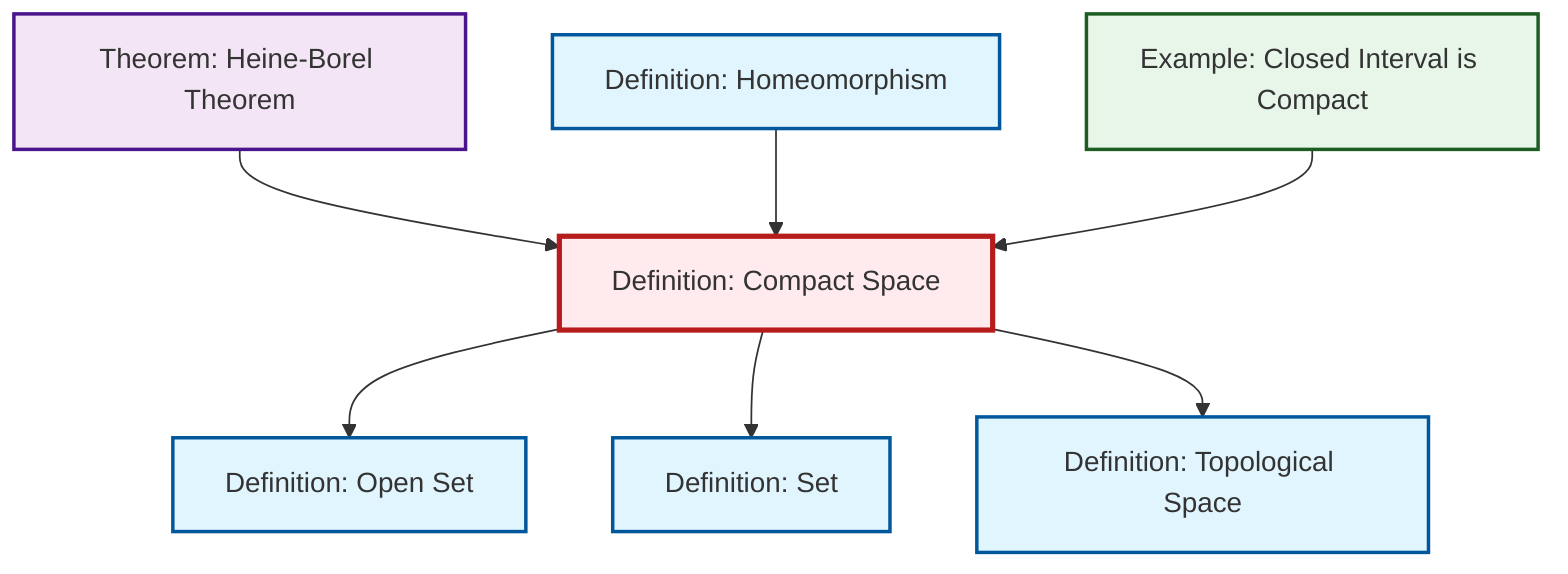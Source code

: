 graph TD
    classDef definition fill:#e1f5fe,stroke:#01579b,stroke-width:2px
    classDef theorem fill:#f3e5f5,stroke:#4a148c,stroke-width:2px
    classDef axiom fill:#fff3e0,stroke:#e65100,stroke-width:2px
    classDef example fill:#e8f5e9,stroke:#1b5e20,stroke-width:2px
    classDef current fill:#ffebee,stroke:#b71c1c,stroke-width:3px
    def-topological-space["Definition: Topological Space"]:::definition
    def-compact["Definition: Compact Space"]:::definition
    def-open-set["Definition: Open Set"]:::definition
    def-set["Definition: Set"]:::definition
    thm-heine-borel["Theorem: Heine-Borel Theorem"]:::theorem
    def-homeomorphism["Definition: Homeomorphism"]:::definition
    ex-closed-interval-compact["Example: Closed Interval is Compact"]:::example
    def-compact --> def-open-set
    thm-heine-borel --> def-compact
    def-compact --> def-set
    def-homeomorphism --> def-compact
    ex-closed-interval-compact --> def-compact
    def-compact --> def-topological-space
    class def-compact current